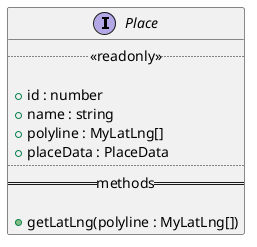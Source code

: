 @startuml Place Diagram
interface Place {
  ..<<readonly>>..

  + id : number
  + name : string
  + polyline : MyLatLng[]
  + placeData : PlaceData
  ....
  == methods ==

  + getLatLng(polyline : MyLatLng[])
}
@enduml
